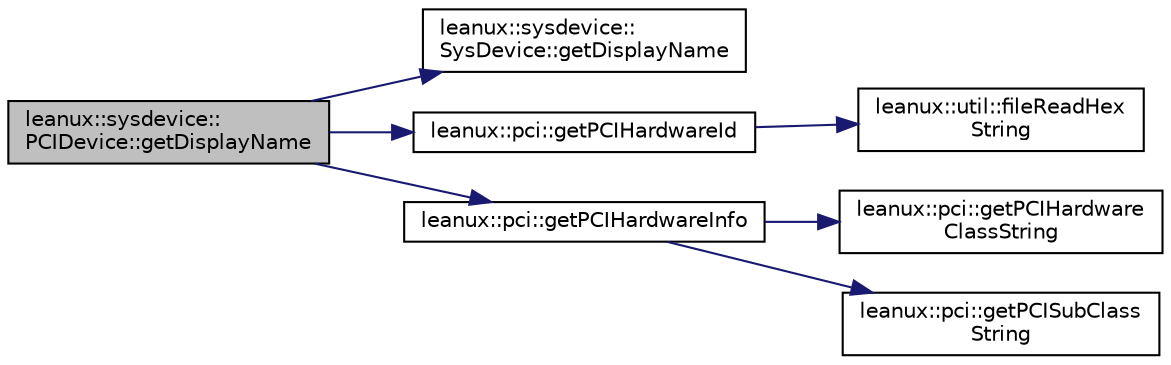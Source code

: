 digraph "leanux::sysdevice::PCIDevice::getDisplayName"
{
 // LATEX_PDF_SIZE
  bgcolor="transparent";
  edge [fontname="Helvetica",fontsize="10",labelfontname="Helvetica",labelfontsize="10"];
  node [fontname="Helvetica",fontsize="10",shape=record];
  rankdir="LR";
  Node1 [label="leanux::sysdevice::\lPCIDevice::getDisplayName",height=0.2,width=0.4,color="black", fillcolor="grey75", style="filled", fontcolor="black",tooltip=" "];
  Node1 -> Node2 [color="midnightblue",fontsize="10",style="solid",fontname="Helvetica"];
  Node2 [label="leanux::sysdevice::\lSysDevice::getDisplayName",height=0.2,width=0.4,color="black",URL="$classleanux_1_1sysdevice_1_1SysDevice.html#a869141642aa173656c57a6509f0fb6e5",tooltip=" "];
  Node1 -> Node3 [color="midnightblue",fontsize="10",style="solid",fontname="Helvetica"];
  Node3 [label="leanux::pci::getPCIHardwareId",height=0.2,width=0.4,color="black",URL="$namespaceleanux_1_1pci.html#a48810ffbe83e8a8e357edfa1181c33a5",tooltip="get PCIHardwareId for a PCI device path relative to /sys/devives/"];
  Node3 -> Node4 [color="midnightblue",fontsize="10",style="solid",fontname="Helvetica"];
  Node4 [label="leanux::util::fileReadHex\lString",height=0.2,width=0.4,color="black",URL="$namespaceleanux_1_1util.html#a7efa8c5cecc9bb8beada58ee60fa71c4",tooltip="read the first data in the file as a hexadecimal string representation of a signed long."];
  Node1 -> Node5 [color="midnightblue",fontsize="10",style="solid",fontname="Helvetica"];
  Node5 [label="leanux::pci::getPCIHardwareInfo",height=0.2,width=0.4,color="black",URL="$namespaceleanux_1_1pci.html#ac5de5302fd54c5e26d2f3745877a750c",tooltip="Get PCI device info based on (vendor,device) function retrieves data from /usr/share/misc/pci...."];
  Node5 -> Node6 [color="midnightblue",fontsize="10",style="solid",fontname="Helvetica"];
  Node6 [label="leanux::pci::getPCIHardware\lClassString",height=0.2,width=0.4,color="black",URL="$namespaceleanux_1_1pci.html#a757a53b4facb1212c1bf2aa90bea46a3",tooltip="Transform a PCI class code to class name."];
  Node5 -> Node7 [color="midnightblue",fontsize="10",style="solid",fontname="Helvetica"];
  Node7 [label="leanux::pci::getPCISubClass\lString",height=0.2,width=0.4,color="black",URL="$namespaceleanux_1_1pci.html#a1697f5b7863d9051b766e856eca0e6cc",tooltip="Get the PCI subclass name for a PCI class code http://wiki.osdev.org/PCI#Class_Codes."];
}
